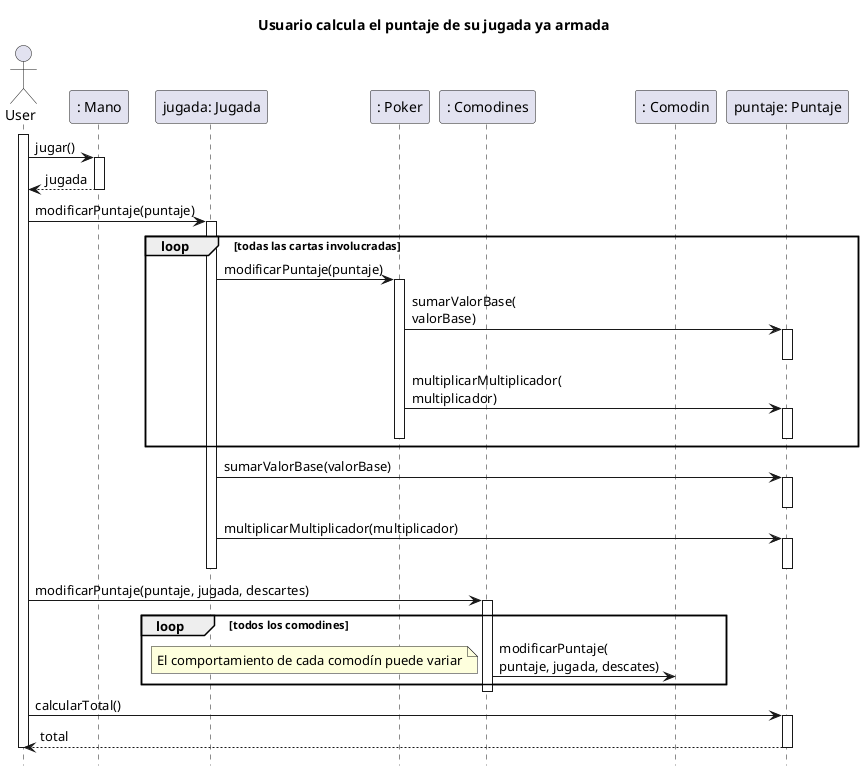 @startuml
hide footbox

title Usuario calcula el puntaje de su jugada ya armada
actor User
participant Mano as ": Mano"
participant Jugada as "jugada: Jugada"
participant Poker as ": Poker"
participant Comodines as ": Comodines"
participant Comodin as ": Comodin"
participant Puntaje as "puntaje: Puntaje"

activate User

User -> Mano: jugar()
activate Mano
Mano --> User: jugada
deactivate Mano

User -> Jugada: modificarPuntaje(puntaje)
activate Jugada

loop todas las cartas involucradas
Jugada -> Poker: modificarPuntaje(puntaje)
activate Poker

Poker -> Puntaje: sumarValorBase(\nvalorBase)
activate Puntaje
deactivate Puntaje
Poker -> Puntaje: multiplicarMultiplicador(\nmultiplicador)
activate Puntaje
deactivate Puntaje

deactivate Poker

end

Jugada -> Puntaje: sumarValorBase(valorBase)
activate Puntaje
deactivate Puntaje
Jugada -> Puntaje: multiplicarMultiplicador(multiplicador)
activate Puntaje
deactivate Puntaje

deactivate Jugada

User -> Comodines: modificarPuntaje(puntaje, jugada, descartes)
activate Comodines

loop todos los comodines

Comodines -> Comodin: modificarPuntaje(\npuntaje, jugada, descates)

note left: El comportamiento de cada comodín puede variar

end

deactivate Comodines

User -> Puntaje: calcularTotal()
activate Puntaje
Puntaje --> User: total
deactivate Puntaje

deactivate User
@enduml